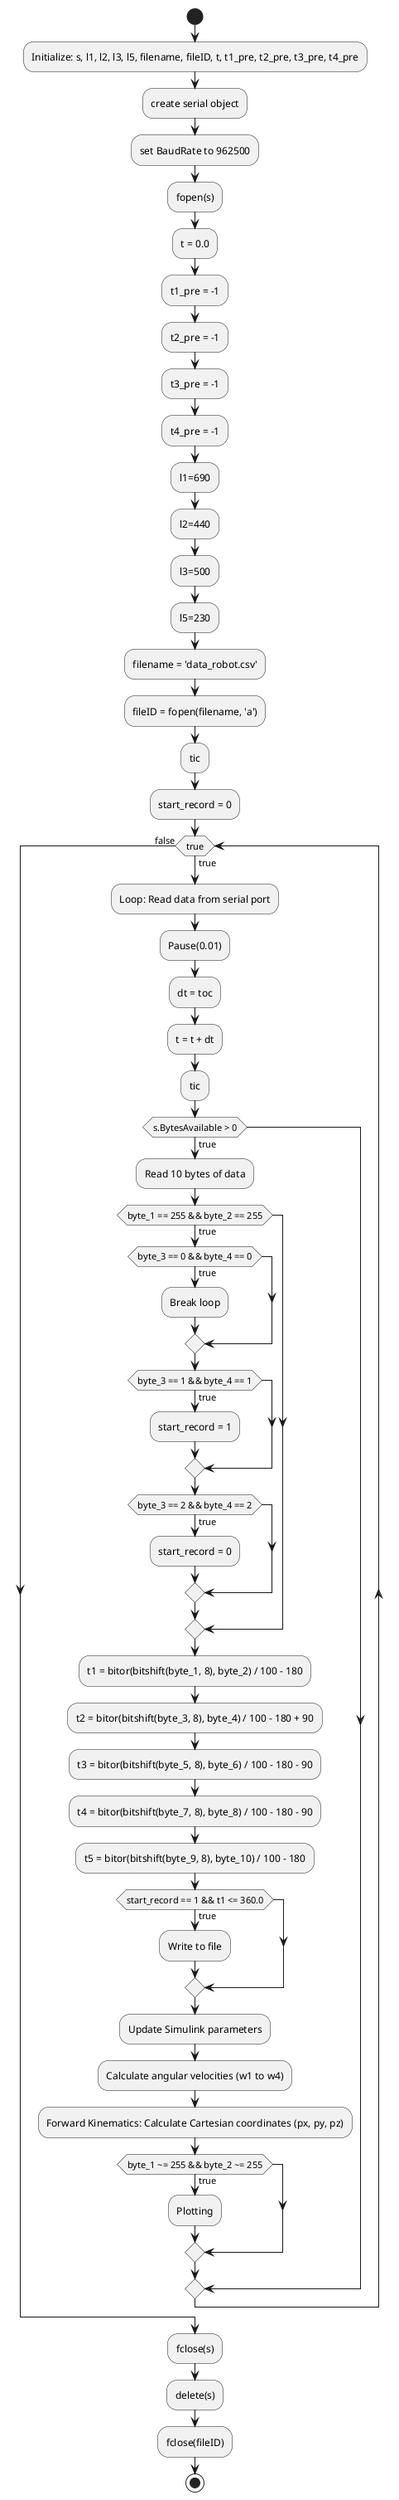 @startuml

start
:Initialize: s, l1, l2, l3, l5, filename, fileID, t, t1_pre, t2_pre, t3_pre, t4_pre;
:create serial object;
:set BaudRate to 962500;
:fopen(s);
:t = 0.0;
:t1_pre = -1;
:t2_pre = -1;
:t3_pre = -1;
:t4_pre = -1;
:l1=690;
:l2=440;
:l3=500;
:l5=230;
:filename = 'data_robot.csv';
:fileID = fopen(filename, 'a');
:tic;
:start_record = 0;

while (true) is (true)
    :Loop: Read data from serial port;
    :Pause(0.01);
    :dt = toc;
    :t = t + dt;
    :tic;
    if (s.BytesAvailable > 0) then (true)
        :Read 10 bytes of data;
        if (byte_1 == 255 && byte_2 == 255) then (true)
            if (byte_3 == 0 && byte_4 == 0) then (true)
                :Break loop;
            endif
            if (byte_3 == 1 && byte_4 == 1) then (true)
                :start_record = 1;
            endif
            if (byte_3 == 2 && byte_4 == 2) then (true)
                :start_record = 0;
            endif
        endif
        :t1 = bitor(bitshift(byte_1, 8), byte_2) / 100 - 180;
        :t2 = bitor(bitshift(byte_3, 8), byte_4) / 100 - 180 + 90;
        :t3 = bitor(bitshift(byte_5, 8), byte_6) / 100 - 180 - 90;
        :t4 = bitor(bitshift(byte_7, 8), byte_8) / 100 - 180 - 90;
        :t5 = bitor(bitshift(byte_9, 8), byte_10) / 100 - 180;
        if (start_record == 1 && t1 <= 360.0) then (true)
            :Write to file;
        endif
        :Update Simulink parameters;
        :Calculate angular velocities (w1 to w4);
        :Forward Kinematics: Calculate Cartesian coordinates (px, py, pz);
        if (byte_1 ~= 255 && byte_2 ~= 255) then (true)
            :Plotting;
        endif
    endif
endwhile (false)

:fclose(s);
:delete(s);
:fclose(fileID);

stop

@enduml
